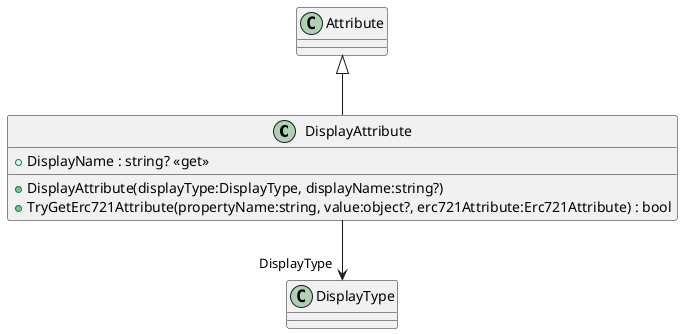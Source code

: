 @startuml
class DisplayAttribute {
    + DisplayName : string? <<get>>
    + DisplayAttribute(displayType:DisplayType, displayName:string?)
    + TryGetErc721Attribute(propertyName:string, value:object?, erc721Attribute:Erc721Attribute) : bool
}
Attribute <|-- DisplayAttribute
DisplayAttribute --> "DisplayType" DisplayType
@enduml
